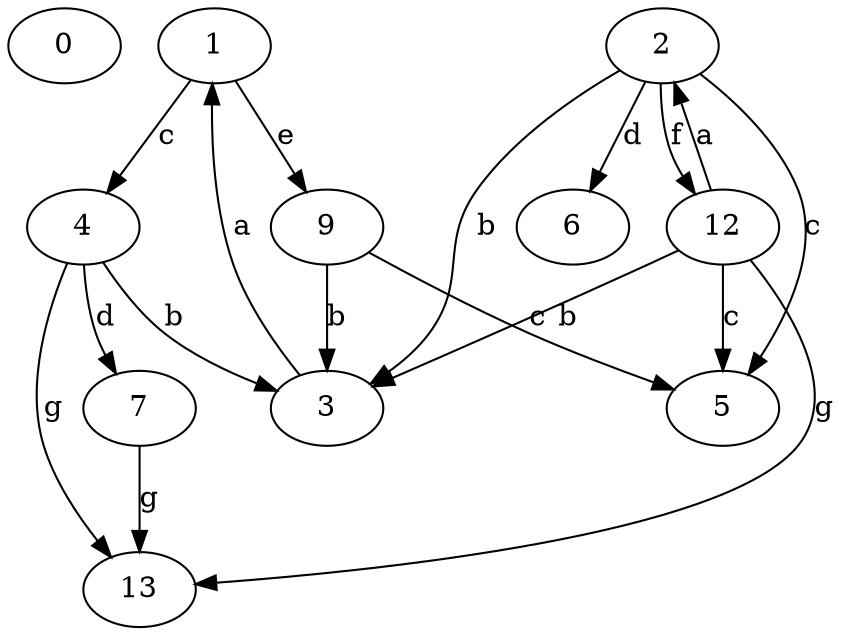 strict digraph  {
0;
1;
2;
3;
4;
5;
6;
7;
9;
12;
13;
1 -> 4  [label=c];
1 -> 9  [label=e];
2 -> 3  [label=b];
2 -> 5  [label=c];
2 -> 6  [label=d];
2 -> 12  [label=f];
3 -> 1  [label=a];
4 -> 3  [label=b];
4 -> 7  [label=d];
4 -> 13  [label=g];
7 -> 13  [label=g];
9 -> 3  [label=b];
9 -> 5  [label=c];
12 -> 2  [label=a];
12 -> 3  [label=b];
12 -> 5  [label=c];
12 -> 13  [label=g];
}
